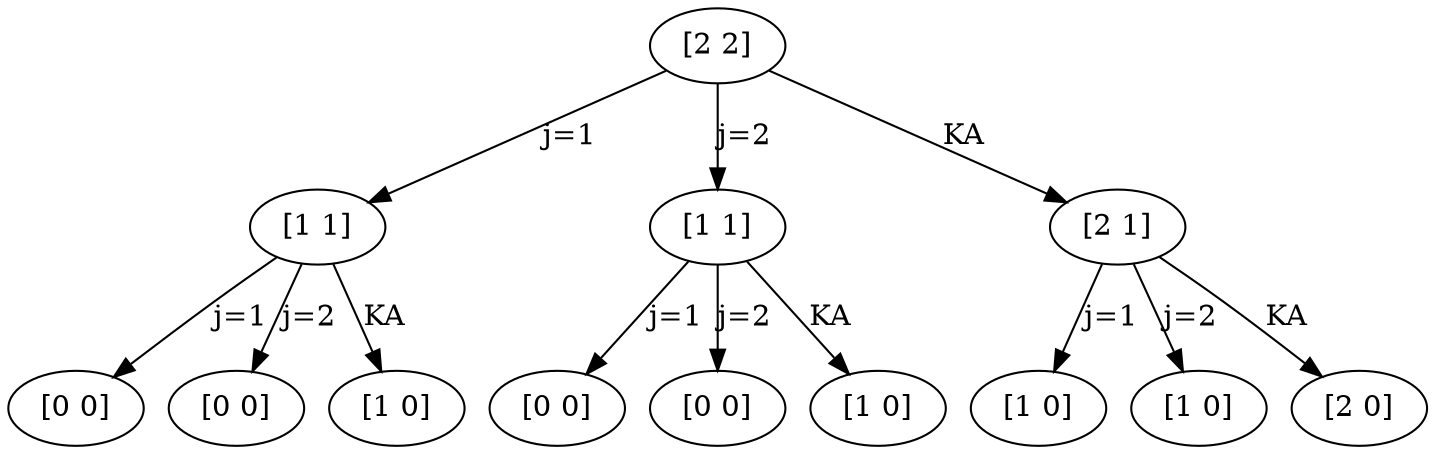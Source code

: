 digraph G {
	graph [ratio="compress"nodesep=0.17 margin=0];
	1	 [label="[2 2]"];
	2	 [label="[1 1]"];
	3	 [label="[1 1]"];
	4	 [label="[2 1]"];
	5	 [label="[0 0]"];
	6	 [label="[0 0]"];
	7	 [label="[1 0]"];
	8	 [label="[0 0]"];
	9	 [label="[0 0]"];
	10 [label="[1 0]"];
	11 [label="[1 0]"];
	12 [label="[1 0]"];
	13 [label="[2 0]"];

	1 -> 2 [label="j=1"];
	1 -> 3 [label="j=2"];
	1 -> 4 [label=KA];
	2 -> 5 [label="j=1"];
	2 -> 6 [label="j=2"];
	2 -> 7 [label=KA];
	3 -> 8 [label="j=1"];
	3 -> 9 [label="j=2"];
	3 -> 10 [label=KA];
	4 -> 11 [label="j=1"];
	4 -> 12 [label="j=2"];
	4 -> 13 [label=KA];
}

digraph {
	graph [ratio="compress"nodesep=0.17 label="Form mit Memofunktion" margin=0];
	21	 [label="[2 2]"];
	22	 [label="[1 1]"];
	24	 [label="[2 1]"];
	25	 [label="[0 0]"];
	27	 [label="[1 0]"];
	213 [label="[2 0]"];

	21 -> 22 [label="j=1"];
	21 -> 22 [label="j=2"];
	21 -> 24 [label=KA];
	22 -> 25 [label="j=1"];
	22 -> 25 [label="j=2"];
	22 -> 27 [label=KA];
	24 -> 213 [label="j=1"];
	24 -> 27 [label="j=2"];
	24 -> 27 [label=KA];
}
